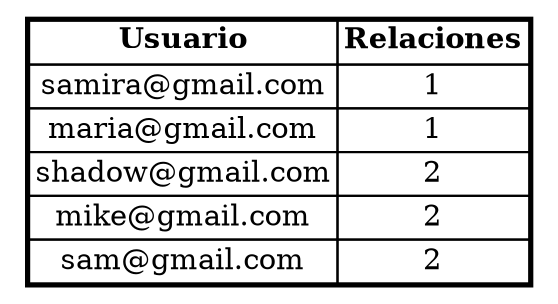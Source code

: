 digraph G {
node [shape=plaintext];
TOP5_USUARIOS [label=<
<table border='2' cellborder='1' cellspacing='0'>
<tr><td><b>Usuario</b></td><td><b>Relaciones</b></td></tr>
<tr><td>samira@gmail.com</td><td>1</td></tr>
<tr><td>maria@gmail.com</td><td>1</td></tr>
<tr><td>shadow@gmail.com</td><td>2</td></tr>
<tr><td>mike@gmail.com</td><td>2</td></tr>
<tr><td>sam@gmail.com</td><td>2</td></tr>
</table>>];
}
